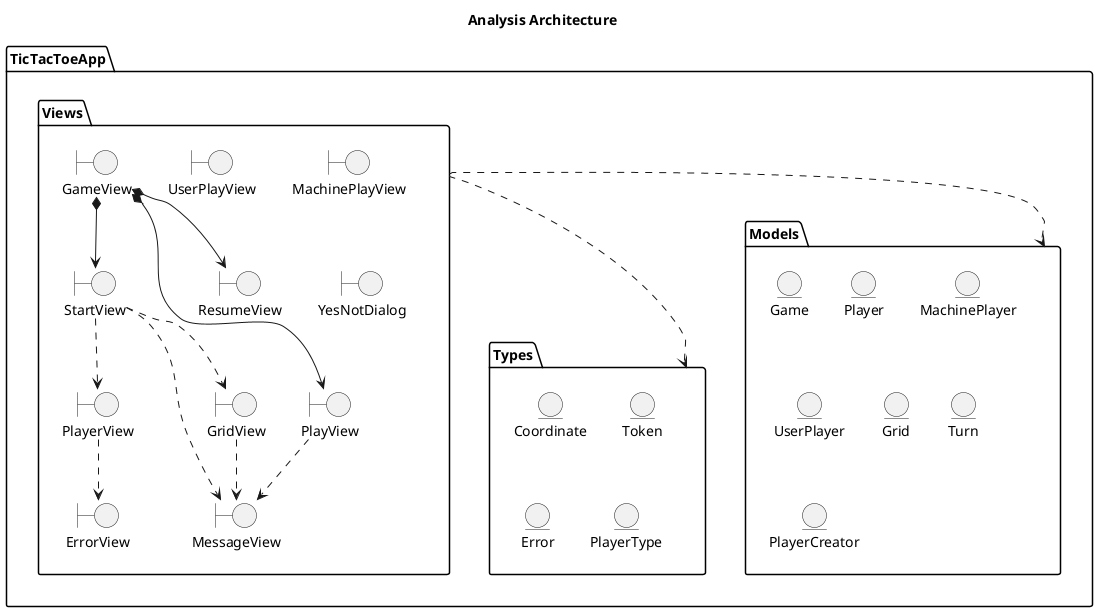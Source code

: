 @startuml Analysis Architecture
    title Analysis Architecture

    package TicTacToeApp{
        package Views{
            boundary GameView
            boundary StartView
            boundary PlayView
            boundary UserPlayView
            boundary MachinePlayView
            boundary ResumeView
            boundary MessageView
            boundary PlayerView
            boundary ErrorView
            boundary GridView
            boundary YesNotDialog

            GameView *--> StartView
            GameView *--> PlayView
            GameView *--> ResumeView

            StartView ..> MessageView
            StartView ..> PlayerView
                PlayerView ..> ErrorView
                PlayView ..> MessageView
            StartView ..> GridView
                GridView ..> MessageView

            
        }
        Views ..> Models
        Views ..> Types

        package Models{
            entity Game
            entity Player
            entity MachinePlayer
            entity UserPlayer
            entity Grid
            entity Turn
            entity PlayerCreator

            package Types{
                entity Coordinate
                entity Token
                entity Error
                entity PlayerType
            }
        }
    }
@enduml

@startuml Analysis Start
    left to right direction
    title Analysis Start

    actor "Player" as Actorr
    package TicTacToeApp{        
        boundary GameView
        boundary StartView
        boundary MessageView
        boundary PlayerView
        boundary ErrorView
        boundary GridView

        entity Game
        entity Grid
        entity Turn
        entity PlayerCreator

        Actorr --> GameView
        GameView --> StartView
            StartView --> MessageView
            StartView --> PlayerView
                PlayerView --> ErrorView
            StartView --> Game
                Game --> PlayerCreator
                Game --> Grid
                Game --> Turn
            StartView --> GridView
                GridView --> Game
                Grid --> MessageView            
    }
@enduml

@startuml Analysis Start Collaboration Diagram
    allowmixing
    title Analysis Start Collaboration Diagram

    actor "Player" as Actorr
    package TicTacToeApp{
        object ":GameView" as GameView{
        }
        object ":StartView" as StartView{
        }
        object ":MessageView" as MessageView{
        }
        object ":PlayerView" as PlayerView{
        }       
        object ":GridView" as GridView{
        }      
        object ":TokenView" as TokenView{
        }       
        
        object ":Game" as Game{
        }
        object ":PlayerCreator" as PlayerCreator{
        }
        object ":Grid" as Grid{
        }   
        object ":Turn" as Turn{
        }      


        Actorr ..> GameView : Start()
            GameView --> StartView : 1. Interact()
                StartView --> MessageView
                    note on link
                        2. WriteLine(Title)
                        3. WriteLine(SelectPlayers)
                    endnote
                StartView --> PlayerView
                    note on link
                        4. ReadPlayer()
                    endnote
                    PlayerView --> MessageView
                        note on link
                            5. GetMessage(SelectNumberPlayer)
                        endnote
                StartView --> Game 
                    note on link
                        6. SetUpPlayers(players)
                        8. NewGame
                    endnote
                    Game --> PlayerCreator
                        note on link
                            7. SetUpPlayers(players)
                        endnote
                    StartView --> GridView
                        note on link
                            11. Show(game)
                        endnote
                        GridView --> MessageView
                            note on link
                                12. WriteLine(HorizontalLine)
                                13. Write(Square)
                                17. WriteLine(HorizontalLine)
                            endnote
                        GridView --> Game
                            note on link
                                14. GetToken(Coordinate)
                            endnote
                            Game --> Grid
                                note on link
                                    9. NewGame()
                                    15. GetToken(Coordinate)
                                endnote
                            Game --> Turn
                                note on link
                                    10. NewGame()
                                endnote
                        GridView --> TokenView
                            note on link
                                16. Write(Token)
                            endnote
                    
    }
@enduml

@startuml Analysis Play
    left to right direction
    allowmixing
    title Analysis Play

    actor "Player" as Actorr
    package TicTacToeApp{
        
    }
@enduml

@startuml Analysis Resume
    title Analysis Resume

    package TicTacToeApp{
        namespace Views{
            class GameViews{
                ~GameViews(Game)
                ~Start()
            }

            class StartView{
                ~StartView(Game)
                ~Interact()
            }

            class PlayerView{
                ~ReadPlayers()
            }

            class GridView{
                ~GridView()
                ~Show(Game)
            }

            class TokenView{
                ~TokenView()
                ~Write(Token)
            }

            class ErrorView{
                ~ErrorView()
                ~WriteLine(Error)
            }

            enum MessageView{

                ~MessageView()
                ~Write(Message)
                ~WriteLine(Message)
                ~GetMessage(Message) : string
            }
        }    

        namespace Models{
            class Game{}
            enum Error{}
            enum Token{}
        }
    }

    Views.GameViews *--> Views.StartView    
    Views.GameViews --> Models.Game

    Views.StartView --> Models.Game
    Views.StartView ..> Views.MessageView
    Views.StartView ..> Views.PlayerView
    Views.StartView ..> Views.GridView

    Views.PlayerView ..> Views.MessageView
    Views.PlayerView ..> Models.Error
    Views.PlayerView ..> Views.ErrorView

    Views.GridView ..> Models.Game
    Views.GridView ..> Views.MessageView
    Views.GridView ..> Views.TokenView

    Views.ErrorView ..> Models.Error

    Views.TokenView ..> Models.Token

@enduml

@startuml Analysis Views
    title Analysis 

@enduml

@startuml Analysis Models
    title Analysis 

@enduml

@startuml Analysis Types
    title Analysis 

@enduml

@startuml Analysis Package
    title Analysis Package

@enduml

